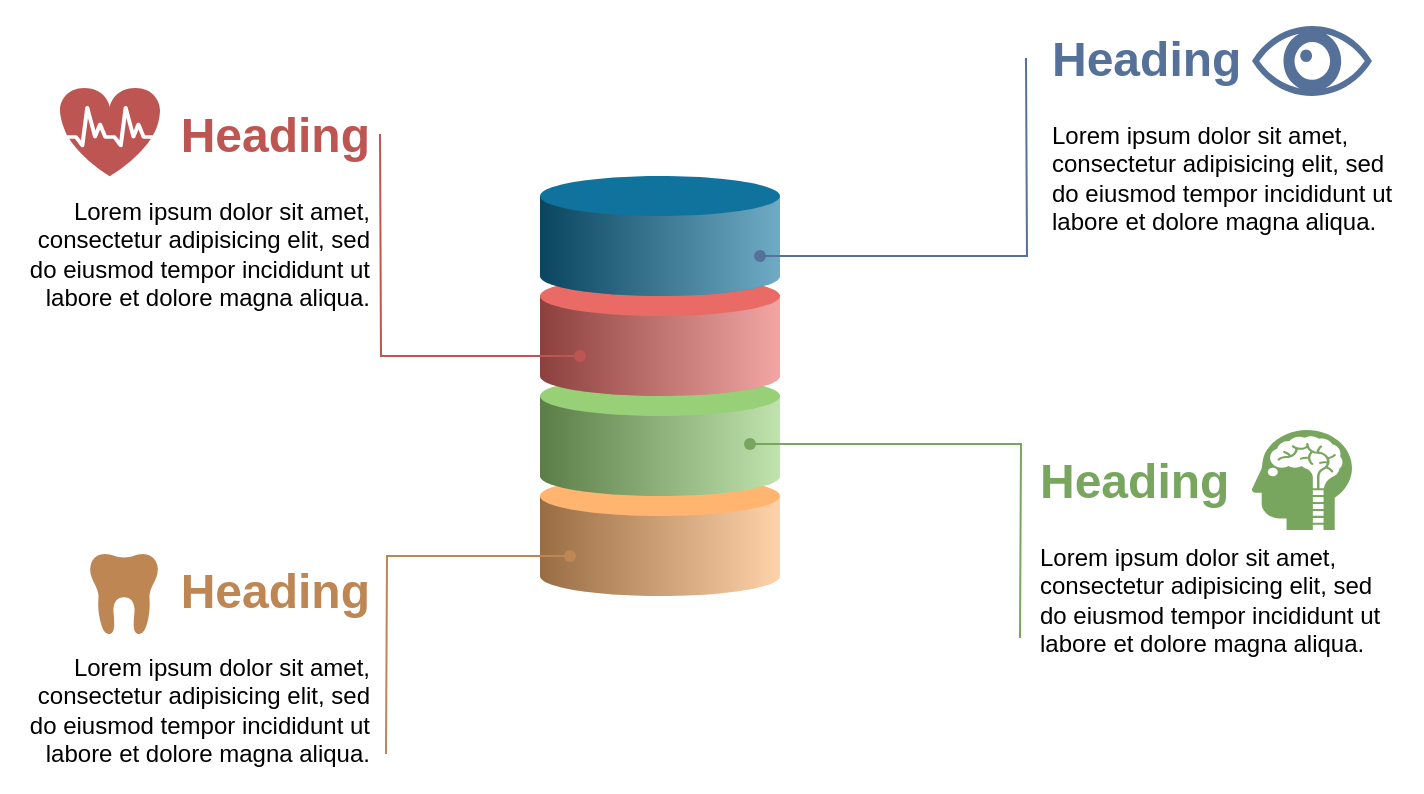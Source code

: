 <mxfile version="20.0.1" type="device"><diagram id="lPR1Rd6cvTdFgTV9gPUL" name="Page-1"><mxGraphModel dx="1269" dy="800" grid="0" gridSize="10" guides="1" tooltips="1" connect="1" arrows="1" fold="1" page="0" pageScale="1" pageWidth="1169" pageHeight="827" math="0" shadow="0"><root><mxCell id="0"/><mxCell id="1" parent="0"/><mxCell id="kJSxR9MeYilc1G3zDWA3-12" value="" style="verticalLabelPosition=bottom;verticalAlign=top;html=1;shape=mxgraph.infographic.cylinder;fillColor=#FFB570;strokeColor=none;" vertex="1" parent="1"><mxGeometry x="200" y="310" width="120" height="60" as="geometry"/></mxCell><mxCell id="kJSxR9MeYilc1G3zDWA3-11" value="" style="verticalLabelPosition=bottom;verticalAlign=top;html=1;shape=mxgraph.infographic.cylinder;fillColor=#97D077;strokeColor=none;" vertex="1" parent="1"><mxGeometry x="200" y="260" width="120" height="60" as="geometry"/></mxCell><mxCell id="kJSxR9MeYilc1G3zDWA3-10" value="" style="verticalLabelPosition=bottom;verticalAlign=top;html=1;shape=mxgraph.infographic.cylinder;fillColor=#EA6B66;strokeColor=none;" vertex="1" parent="1"><mxGeometry x="200" y="210" width="120" height="60" as="geometry"/></mxCell><mxCell id="kJSxR9MeYilc1G3zDWA3-9" value="" style="verticalLabelPosition=bottom;verticalAlign=top;html=1;shape=mxgraph.infographic.cylinder;fillColor=#10739E;strokeColor=none;" vertex="1" parent="1"><mxGeometry x="200" y="160" width="120" height="60" as="geometry"/></mxCell><mxCell id="kJSxR9MeYilc1G3zDWA3-32" style="edgeStyle=orthogonalEdgeStyle;rounded=0;orthogonalLoop=1;jettySize=auto;html=1;endArrow=none;endFill=0;strokeColor=#567199;" edge="1" parent="1" source="kJSxR9MeYilc1G3zDWA3-31"><mxGeometry relative="1" as="geometry"><mxPoint x="443" y="101" as="targetPoint"/></mxGeometry></mxCell><mxCell id="kJSxR9MeYilc1G3zDWA3-31" value="" style="shape=waypoint;sketch=0;fillStyle=solid;size=6;pointerEvents=1;points=[];fillColor=none;resizable=0;rotatable=0;perimeter=centerPerimeter;snapToPoint=1;strokeColor=#567199;" vertex="1" parent="1"><mxGeometry x="290" y="180" width="40" height="40" as="geometry"/></mxCell><mxCell id="kJSxR9MeYilc1G3zDWA3-33" value="&lt;h1&gt;&lt;font color=&quot;#567199&quot;&gt;Heading&lt;/font&gt;&lt;/h1&gt;&lt;p&gt;Lorem ipsum dolor sit amet, consectetur adipisicing elit, sed do eiusmod tempor incididunt ut labore et dolore magna aliqua.&lt;/p&gt;" style="text;html=1;strokeColor=none;fillColor=none;spacing=5;spacingTop=-20;whiteSpace=wrap;overflow=hidden;rounded=0;" vertex="1" parent="1"><mxGeometry x="451" y="82" width="190" height="120" as="geometry"/></mxCell><mxCell id="kJSxR9MeYilc1G3zDWA3-35" style="edgeStyle=orthogonalEdgeStyle;rounded=0;orthogonalLoop=1;jettySize=auto;html=1;endArrow=none;endFill=0;strokeColor=#BD5652;" edge="1" parent="1" source="kJSxR9MeYilc1G3zDWA3-34"><mxGeometry relative="1" as="geometry"><mxPoint x="120" y="139" as="targetPoint"/></mxGeometry></mxCell><mxCell id="kJSxR9MeYilc1G3zDWA3-34" value="" style="shape=waypoint;sketch=0;fillStyle=solid;size=6;pointerEvents=1;points=[];fillColor=none;resizable=0;rotatable=0;perimeter=centerPerimeter;snapToPoint=1;strokeColor=#BD5652;" vertex="1" parent="1"><mxGeometry x="200" y="230" width="40" height="40" as="geometry"/></mxCell><mxCell id="kJSxR9MeYilc1G3zDWA3-37" value="&lt;h1&gt;&lt;font color=&quot;#BD5652&quot;&gt;Heading&lt;/font&gt;&lt;/h1&gt;&lt;p&gt;Lorem ipsum dolor sit amet, consectetur adipisicing elit, sed do eiusmod tempor incididunt ut labore et dolore magna aliqua.&lt;/p&gt;" style="text;html=1;strokeColor=none;fillColor=none;spacing=5;spacingTop=-20;whiteSpace=wrap;overflow=hidden;rounded=0;align=right;" vertex="1" parent="1"><mxGeometry x="-70" y="120" width="190" height="120" as="geometry"/></mxCell><mxCell id="kJSxR9MeYilc1G3zDWA3-39" style="edgeStyle=orthogonalEdgeStyle;rounded=0;orthogonalLoop=1;jettySize=auto;html=1;endArrow=none;endFill=0;strokeColor=#78A65F;" edge="1" parent="1" source="kJSxR9MeYilc1G3zDWA3-38"><mxGeometry relative="1" as="geometry"><mxPoint x="440" y="391" as="targetPoint"/></mxGeometry></mxCell><mxCell id="kJSxR9MeYilc1G3zDWA3-38" value="" style="shape=waypoint;sketch=0;fillStyle=solid;size=6;pointerEvents=1;points=[];fillColor=none;resizable=0;rotatable=0;perimeter=centerPerimeter;snapToPoint=1;strokeColor=#78A65F;" vertex="1" parent="1"><mxGeometry x="285" y="274" width="40" height="40" as="geometry"/></mxCell><mxCell id="kJSxR9MeYilc1G3zDWA3-41" value="&lt;h1&gt;&lt;font color=&quot;#78A65F&quot;&gt;Heading&lt;/font&gt;&lt;/h1&gt;&lt;p&gt;Lorem ipsum dolor sit amet, consectetur adipisicing elit, sed do eiusmod tempor incididunt ut labore et dolore magna aliqua.&lt;/p&gt;" style="text;html=1;strokeColor=none;fillColor=none;spacing=5;spacingTop=-20;whiteSpace=wrap;overflow=hidden;rounded=0;" vertex="1" parent="1"><mxGeometry x="445" y="293" width="190" height="120" as="geometry"/></mxCell><mxCell id="kJSxR9MeYilc1G3zDWA3-43" style="edgeStyle=orthogonalEdgeStyle;rounded=0;orthogonalLoop=1;jettySize=auto;html=1;endArrow=none;endFill=0;strokeColor=#BD8653;" edge="1" parent="1" source="kJSxR9MeYilc1G3zDWA3-42"><mxGeometry relative="1" as="geometry"><mxPoint x="123" y="449" as="targetPoint"/></mxGeometry></mxCell><mxCell id="kJSxR9MeYilc1G3zDWA3-42" value="" style="shape=waypoint;sketch=0;fillStyle=solid;size=6;pointerEvents=1;points=[];fillColor=none;resizable=0;rotatable=0;perimeter=centerPerimeter;snapToPoint=1;strokeColor=#BD8653;" vertex="1" parent="1"><mxGeometry x="195" y="330" width="40" height="40" as="geometry"/></mxCell><mxCell id="kJSxR9MeYilc1G3zDWA3-44" value="&lt;h1&gt;&lt;font color=&quot;#BD8653&quot;&gt;Heading&lt;/font&gt;&lt;/h1&gt;&lt;p&gt;Lorem ipsum dolor sit amet, consectetur adipisicing elit, sed do eiusmod tempor incididunt ut labore et dolore magna aliqua.&lt;/p&gt;" style="text;html=1;strokeColor=none;fillColor=none;spacing=5;spacingTop=-20;whiteSpace=wrap;overflow=hidden;rounded=0;align=right;" vertex="1" parent="1"><mxGeometry x="-70" y="348" width="190" height="120" as="geometry"/></mxCell><mxCell id="kJSxR9MeYilc1G3zDWA3-48" value="" style="shape=mxgraph.signs.healthcare.cardiology;html=1;pointerEvents=1;fillColor=#BD5652;strokeColor=none;verticalLabelPosition=bottom;verticalAlign=top;align=center;sketch=0;" vertex="1" parent="1"><mxGeometry x="-40" y="116" width="50" height="44" as="geometry"/></mxCell><mxCell id="kJSxR9MeYilc1G3zDWA3-49" value="" style="shape=mxgraph.signs.healthcare.eye;html=1;pointerEvents=1;fillColor=#567199;strokeColor=none;verticalLabelPosition=bottom;verticalAlign=top;align=center;sketch=0;" vertex="1" parent="1"><mxGeometry x="556" y="85" width="60" height="35" as="geometry"/></mxCell><mxCell id="kJSxR9MeYilc1G3zDWA3-50" value="" style="shape=mxgraph.signs.healthcare.tooth;html=1;pointerEvents=1;fillColor=#BD8653;strokeColor=none;verticalLabelPosition=bottom;verticalAlign=top;align=center;sketch=0;" vertex="1" parent="1"><mxGeometry x="-26" y="348" width="36" height="41" as="geometry"/></mxCell><mxCell id="kJSxR9MeYilc1G3zDWA3-51" value="" style="shape=mxgraph.signs.healthcare.neurology;html=1;pointerEvents=1;fillColor=#78A65F;strokeColor=none;verticalLabelPosition=bottom;verticalAlign=top;align=center;sketch=0;" vertex="1" parent="1"><mxGeometry x="556" y="287" width="50" height="50" as="geometry"/></mxCell></root></mxGraphModel></diagram></mxfile>